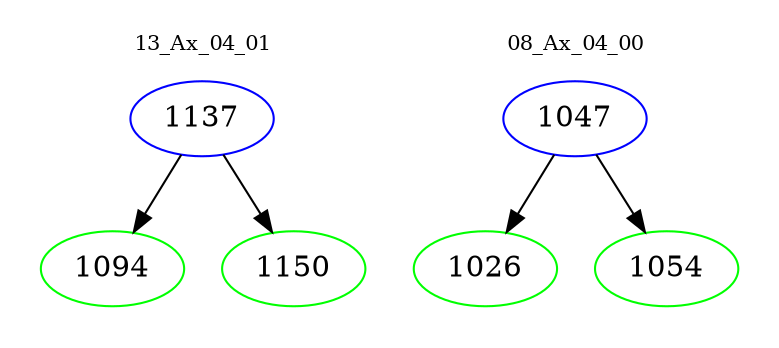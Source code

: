 digraph{
subgraph cluster_0 {
color = white
label = "13_Ax_04_01";
fontsize=10;
T0_1137 [label="1137", color="blue"]
T0_1137 -> T0_1094 [color="black"]
T0_1094 [label="1094", color="green"]
T0_1137 -> T0_1150 [color="black"]
T0_1150 [label="1150", color="green"]
}
subgraph cluster_1 {
color = white
label = "08_Ax_04_00";
fontsize=10;
T1_1047 [label="1047", color="blue"]
T1_1047 -> T1_1026 [color="black"]
T1_1026 [label="1026", color="green"]
T1_1047 -> T1_1054 [color="black"]
T1_1054 [label="1054", color="green"]
}
}
